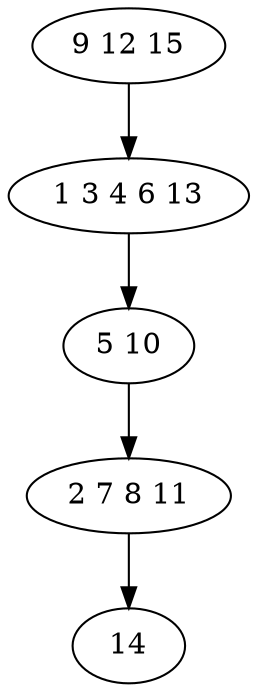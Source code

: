 digraph true_tree {
	"0" -> "1"
	"1" -> "2"
	"2" -> "3"
	"3" -> "4"
	"0" [label="9 12 15"];
	"1" [label="1 3 4 6 13"];
	"2" [label="5 10"];
	"3" [label="2 7 8 11"];
	"4" [label="14"];
}
